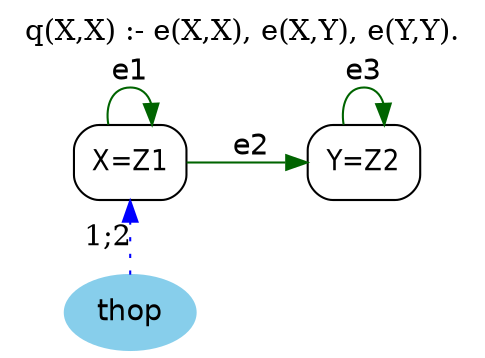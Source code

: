 digraph G {
	graph [bb="0,0,207,164",
		label="q(X,X) :- e(X,X), e(X,Y), e(Y,Y).",
		labelloc=t,
		lheight=0.21,
		lp="103.5,152.5",
		lwidth=2.65,
		rankdir=LR
	];
	node [label="\N"];
	X	 [fontname="Helvetica-Narrow",
		height=0.5,
		label="X=Z1",
		pos="50.5,90",
		shape=box,
		style=rounded,
		width=0.75];
	X -> X	 [color=darkgreen,
		fontname=helvetica,
		label=e1,
		lp="50.5,133.5",
		pos="e,60.269,108.15 40.731,108.15 39.228,117.54 42.484,126 50.5,126 55.385,126 58.502,122.86 59.852,118.28"];
	Y	 [fontname="Helvetica-Narrow",
		height=0.5,
		label="Y=Z2",
		pos="158.1,90",
		shape=box,
		style=rounded,
		width=0.75];
	X -> Y	 [color=darkgreen,
		fontname=helvetica,
		label=e2,
		lp="105.1,97.5",
		pos="e,130.95,90 77.651,90 90.649,90 106.42,90 120.55,90"];
	Y -> Y	 [color=darkgreen,
		fontname=helvetica,
		label=e3,
		lp="158.1,133.5",
		pos="e,167.5,108.15 148.69,108.15 147.24,117.54 150.38,126 158.1,126 162.8,126 165.8,122.86 167.1,118.28"];
	thop	 [color=skyblue,
		fillcolor=skyblue,
		fontname=helvetica,
		height=0.5,
		pos="50.5,18",
		shape=oval,
		style="filled,rounded",
		width=0.79437];
	thop -> X	 [color=blue,
		constraint=false,
		label="1;2",
		lp="40,54",
		pos="e,50.5,71.587 50.5,36.169 50.5,43.869 50.5,53.026 50.5,61.583",
		style=dotted];
}
